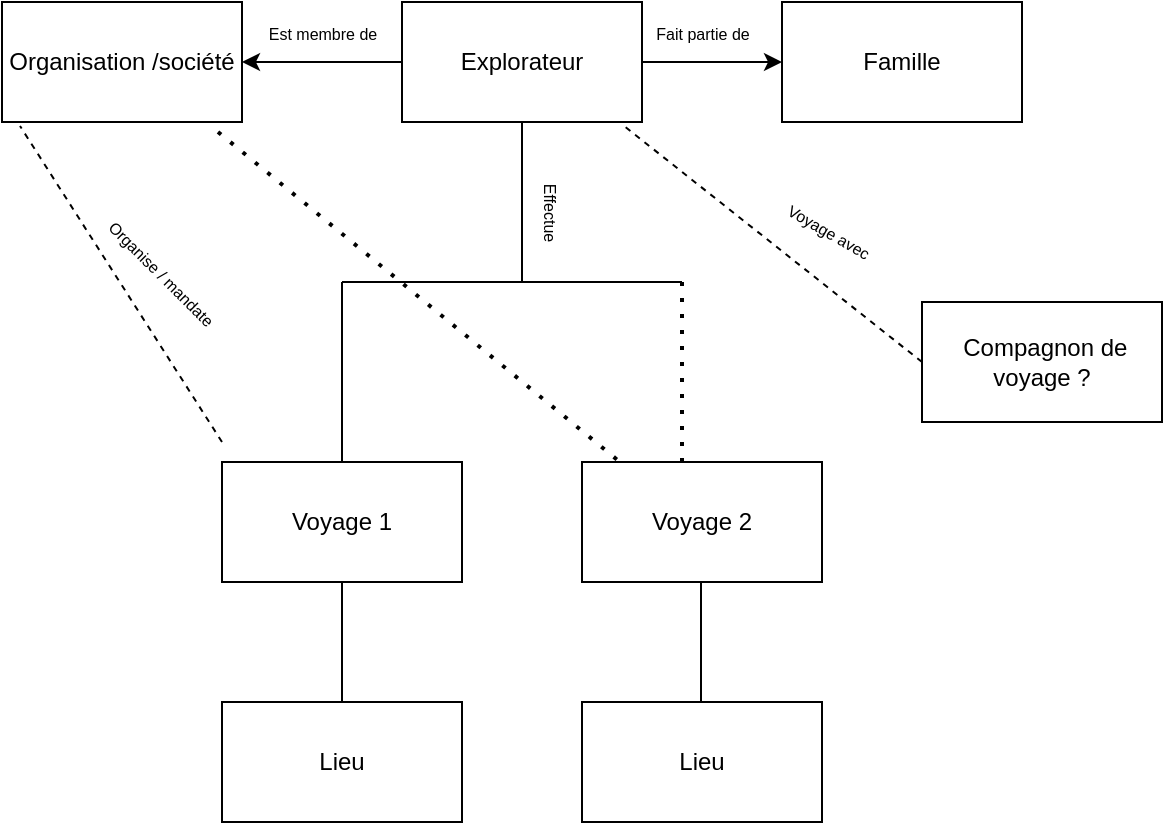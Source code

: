 <mxfile version="20.5.1" type="github">
  <diagram id="isa-1iVoyCYjYuIvRSIa" name="Page-1">
    <mxGraphModel dx="839" dy="535" grid="1" gridSize="10" guides="1" tooltips="1" connect="1" arrows="1" fold="1" page="1" pageScale="1" pageWidth="827" pageHeight="1169" math="0" shadow="0">
      <root>
        <mxCell id="0" />
        <mxCell id="1" parent="0" />
        <mxCell id="ibNGOAx11HMpO0d17caZ-19" style="edgeStyle=orthogonalEdgeStyle;rounded=0;orthogonalLoop=1;jettySize=auto;html=1;exitX=1;exitY=0.5;exitDx=0;exitDy=0;" edge="1" parent="1" source="E9lKR337fj8nVoNLQ2-K-1" target="ibNGOAx11HMpO0d17caZ-18">
          <mxGeometry relative="1" as="geometry" />
        </mxCell>
        <mxCell id="ibNGOAx11HMpO0d17caZ-21" style="edgeStyle=orthogonalEdgeStyle;rounded=0;orthogonalLoop=1;jettySize=auto;html=1;exitX=0;exitY=0.5;exitDx=0;exitDy=0;" edge="1" parent="1" source="E9lKR337fj8nVoNLQ2-K-1" target="ibNGOAx11HMpO0d17caZ-20">
          <mxGeometry relative="1" as="geometry" />
        </mxCell>
        <mxCell id="E9lKR337fj8nVoNLQ2-K-1" value="Explorateur" style="rounded=0;whiteSpace=wrap;html=1;" parent="1" vertex="1">
          <mxGeometry x="350" y="370" width="120" height="60" as="geometry" />
        </mxCell>
        <mxCell id="ibNGOAx11HMpO0d17caZ-1" value="" style="endArrow=none;html=1;rounded=0;" edge="1" parent="1">
          <mxGeometry width="50" height="50" relative="1" as="geometry">
            <mxPoint x="410" y="510" as="sourcePoint" />
            <mxPoint x="410" y="430" as="targetPoint" />
            <Array as="points" />
          </mxGeometry>
        </mxCell>
        <mxCell id="ibNGOAx11HMpO0d17caZ-2" value="" style="endArrow=none;html=1;rounded=0;" edge="1" parent="1">
          <mxGeometry width="50" height="50" relative="1" as="geometry">
            <mxPoint x="320" y="510" as="sourcePoint" />
            <mxPoint x="490" y="510" as="targetPoint" />
          </mxGeometry>
        </mxCell>
        <mxCell id="ibNGOAx11HMpO0d17caZ-3" value="" style="endArrow=none;html=1;rounded=0;" edge="1" parent="1">
          <mxGeometry width="50" height="50" relative="1" as="geometry">
            <mxPoint x="320" y="600" as="sourcePoint" />
            <mxPoint x="320" y="510" as="targetPoint" />
          </mxGeometry>
        </mxCell>
        <mxCell id="ibNGOAx11HMpO0d17caZ-4" value="Voyage 1" style="rounded=0;whiteSpace=wrap;html=1;" vertex="1" parent="1">
          <mxGeometry x="260" y="600" width="120" height="60" as="geometry" />
        </mxCell>
        <mxCell id="ibNGOAx11HMpO0d17caZ-5" value="" style="endArrow=none;dashed=1;html=1;dashPattern=1 3;strokeWidth=2;rounded=0;" edge="1" parent="1">
          <mxGeometry width="50" height="50" relative="1" as="geometry">
            <mxPoint x="490" y="600" as="sourcePoint" />
            <mxPoint x="490" y="510" as="targetPoint" />
          </mxGeometry>
        </mxCell>
        <mxCell id="ibNGOAx11HMpO0d17caZ-6" value="Voyage 2" style="rounded=0;whiteSpace=wrap;html=1;" vertex="1" parent="1">
          <mxGeometry x="440" y="600" width="120" height="60" as="geometry" />
        </mxCell>
        <mxCell id="ibNGOAx11HMpO0d17caZ-7" value="" style="endArrow=none;html=1;rounded=0;" edge="1" parent="1">
          <mxGeometry width="50" height="50" relative="1" as="geometry">
            <mxPoint x="320" y="720" as="sourcePoint" />
            <mxPoint x="320" y="660" as="targetPoint" />
          </mxGeometry>
        </mxCell>
        <mxCell id="ibNGOAx11HMpO0d17caZ-8" value="Lieu" style="rounded=0;whiteSpace=wrap;html=1;" vertex="1" parent="1">
          <mxGeometry x="260" y="720" width="120" height="60" as="geometry" />
        </mxCell>
        <mxCell id="ibNGOAx11HMpO0d17caZ-9" value="" style="endArrow=none;html=1;rounded=0;" edge="1" parent="1">
          <mxGeometry width="50" height="50" relative="1" as="geometry">
            <mxPoint x="499.5" y="720" as="sourcePoint" />
            <mxPoint x="499.5" y="660" as="targetPoint" />
          </mxGeometry>
        </mxCell>
        <mxCell id="ibNGOAx11HMpO0d17caZ-10" value="Lieu" style="rounded=0;whiteSpace=wrap;html=1;" vertex="1" parent="1">
          <mxGeometry x="440" y="720" width="120" height="60" as="geometry" />
        </mxCell>
        <mxCell id="ibNGOAx11HMpO0d17caZ-18" value="Famille" style="rounded=0;whiteSpace=wrap;html=1;" vertex="1" parent="1">
          <mxGeometry x="540" y="370" width="120" height="60" as="geometry" />
        </mxCell>
        <mxCell id="ibNGOAx11HMpO0d17caZ-20" value="Organisation /société" style="rounded=0;whiteSpace=wrap;html=1;" vertex="1" parent="1">
          <mxGeometry x="150" y="370" width="120" height="60" as="geometry" />
        </mxCell>
        <mxCell id="ibNGOAx11HMpO0d17caZ-24" value="" style="endArrow=none;dashed=1;html=1;rounded=0;entryX=0.075;entryY=1.033;entryDx=0;entryDy=0;entryPerimeter=0;" edge="1" parent="1" target="ibNGOAx11HMpO0d17caZ-20">
          <mxGeometry width="50" height="50" relative="1" as="geometry">
            <mxPoint x="260" y="590" as="sourcePoint" />
            <mxPoint x="330" y="480" as="targetPoint" />
            <Array as="points" />
          </mxGeometry>
        </mxCell>
        <mxCell id="ibNGOAx11HMpO0d17caZ-25" value="" style="endArrow=none;dashed=1;html=1;dashPattern=1 3;strokeWidth=2;rounded=0;entryX=0.158;entryY=0;entryDx=0;entryDy=0;entryPerimeter=0;exitX=0.9;exitY=1.083;exitDx=0;exitDy=0;exitPerimeter=0;" edge="1" parent="1" source="ibNGOAx11HMpO0d17caZ-20" target="ibNGOAx11HMpO0d17caZ-6">
          <mxGeometry width="50" height="50" relative="1" as="geometry">
            <mxPoint x="400" y="600" as="sourcePoint" />
            <mxPoint x="450" y="550" as="targetPoint" />
          </mxGeometry>
        </mxCell>
        <mxCell id="ibNGOAx11HMpO0d17caZ-26" value="&amp;nbsp;Compagnon de voyage ?" style="rounded=0;whiteSpace=wrap;html=1;" vertex="1" parent="1">
          <mxGeometry x="610" y="520" width="120" height="60" as="geometry" />
        </mxCell>
        <mxCell id="ibNGOAx11HMpO0d17caZ-27" value="" style="endArrow=none;dashed=1;html=1;rounded=0;entryX=0.925;entryY=1.033;entryDx=0;entryDy=0;entryPerimeter=0;" edge="1" parent="1" target="E9lKR337fj8nVoNLQ2-K-1">
          <mxGeometry width="50" height="50" relative="1" as="geometry">
            <mxPoint x="610" y="550" as="sourcePoint" />
            <mxPoint x="530" y="620" as="targetPoint" />
            <Array as="points" />
          </mxGeometry>
        </mxCell>
        <mxCell id="ibNGOAx11HMpO0d17caZ-29" value="&lt;font style=&quot;font-size: 8px;&quot;&gt;Est membre de&lt;/font&gt;" style="text;html=1;align=center;verticalAlign=middle;resizable=0;points=[];autosize=1;strokeColor=none;fillColor=none;" vertex="1" parent="1">
          <mxGeometry x="270" y="370" width="80" height="30" as="geometry" />
        </mxCell>
        <mxCell id="ibNGOAx11HMpO0d17caZ-30" value="&lt;font style=&quot;font-size: 8px;&quot;&gt;Fait partie de&lt;/font&gt;" style="text;html=1;align=center;verticalAlign=middle;resizable=0;points=[];autosize=1;strokeColor=none;fillColor=none;" vertex="1" parent="1">
          <mxGeometry x="465" y="370" width="70" height="30" as="geometry" />
        </mxCell>
        <mxCell id="ibNGOAx11HMpO0d17caZ-31" value="&lt;font style=&quot;font-size: 8px;&quot;&gt;Voyage avec&lt;br&gt;&lt;br&gt;&lt;/font&gt;" style="text;html=1;align=center;verticalAlign=middle;resizable=0;points=[];autosize=1;strokeColor=none;fillColor=none;rotation=30;" vertex="1" parent="1">
          <mxGeometry x="525" y="470" width="70" height="40" as="geometry" />
        </mxCell>
        <mxCell id="ibNGOAx11HMpO0d17caZ-32" value="&lt;font style=&quot;font-size: 8px;&quot;&gt;Organise / mandate&lt;br&gt;&lt;/font&gt;" style="text;html=1;align=center;verticalAlign=middle;resizable=0;points=[];autosize=1;strokeColor=none;fillColor=none;rotation=45;" vertex="1" parent="1">
          <mxGeometry x="185" y="490" width="90" height="30" as="geometry" />
        </mxCell>
        <mxCell id="ibNGOAx11HMpO0d17caZ-33" value="&lt;font style=&quot;font-size: 8px;&quot;&gt;Effectue&lt;/font&gt;" style="text;html=1;align=center;verticalAlign=middle;resizable=0;points=[];autosize=1;strokeColor=none;fillColor=none;rotation=90;" vertex="1" parent="1">
          <mxGeometry x="400" y="460" width="50" height="30" as="geometry" />
        </mxCell>
      </root>
    </mxGraphModel>
  </diagram>
</mxfile>
